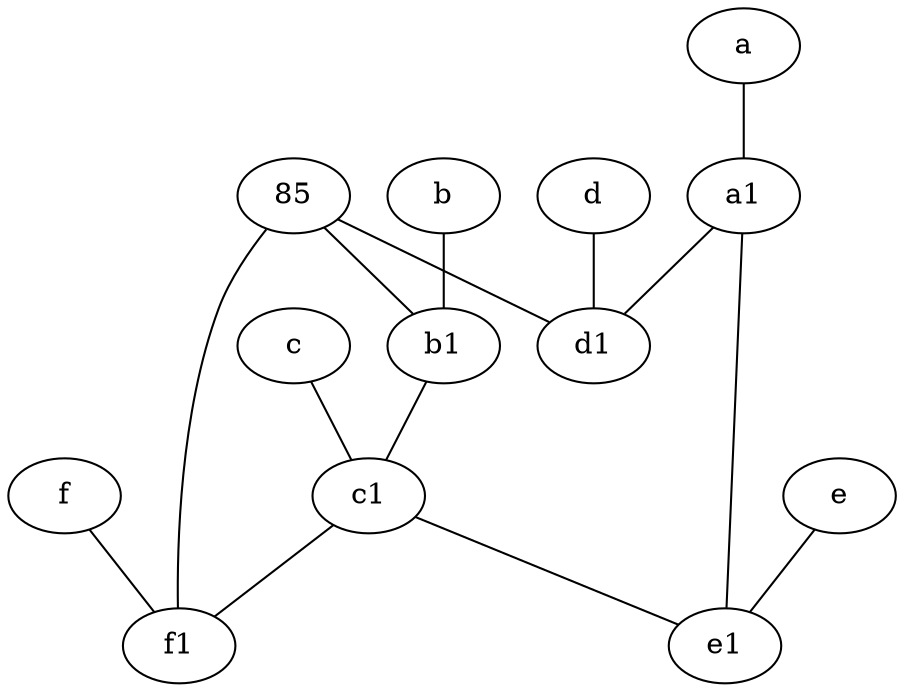 graph {
	85
	f1 [pos="3,8!"]
	a [pos="8,2!"]
	e [pos="7,9!"]
	c1 [pos="4.5,3!"]
	f [pos="3,9!"]
	a1 [pos="8,3!"]
	d1 [pos="3,5!"]
	b1 [pos="9,4!"]
	e1 [pos="7,7!"]
	b [pos="10,4!"]
	d [pos="2,5!"]
	c [pos="4.5,2!"]
	b1 -- c1
	c1 -- f1
	85 -- f1
	b -- b1
	85 -- d1
	a -- a1
	c -- c1
	c1 -- e1
	f -- f1
	e -- e1
	85 -- b1
	a1 -- e1
	d -- d1
	a1 -- d1
}
